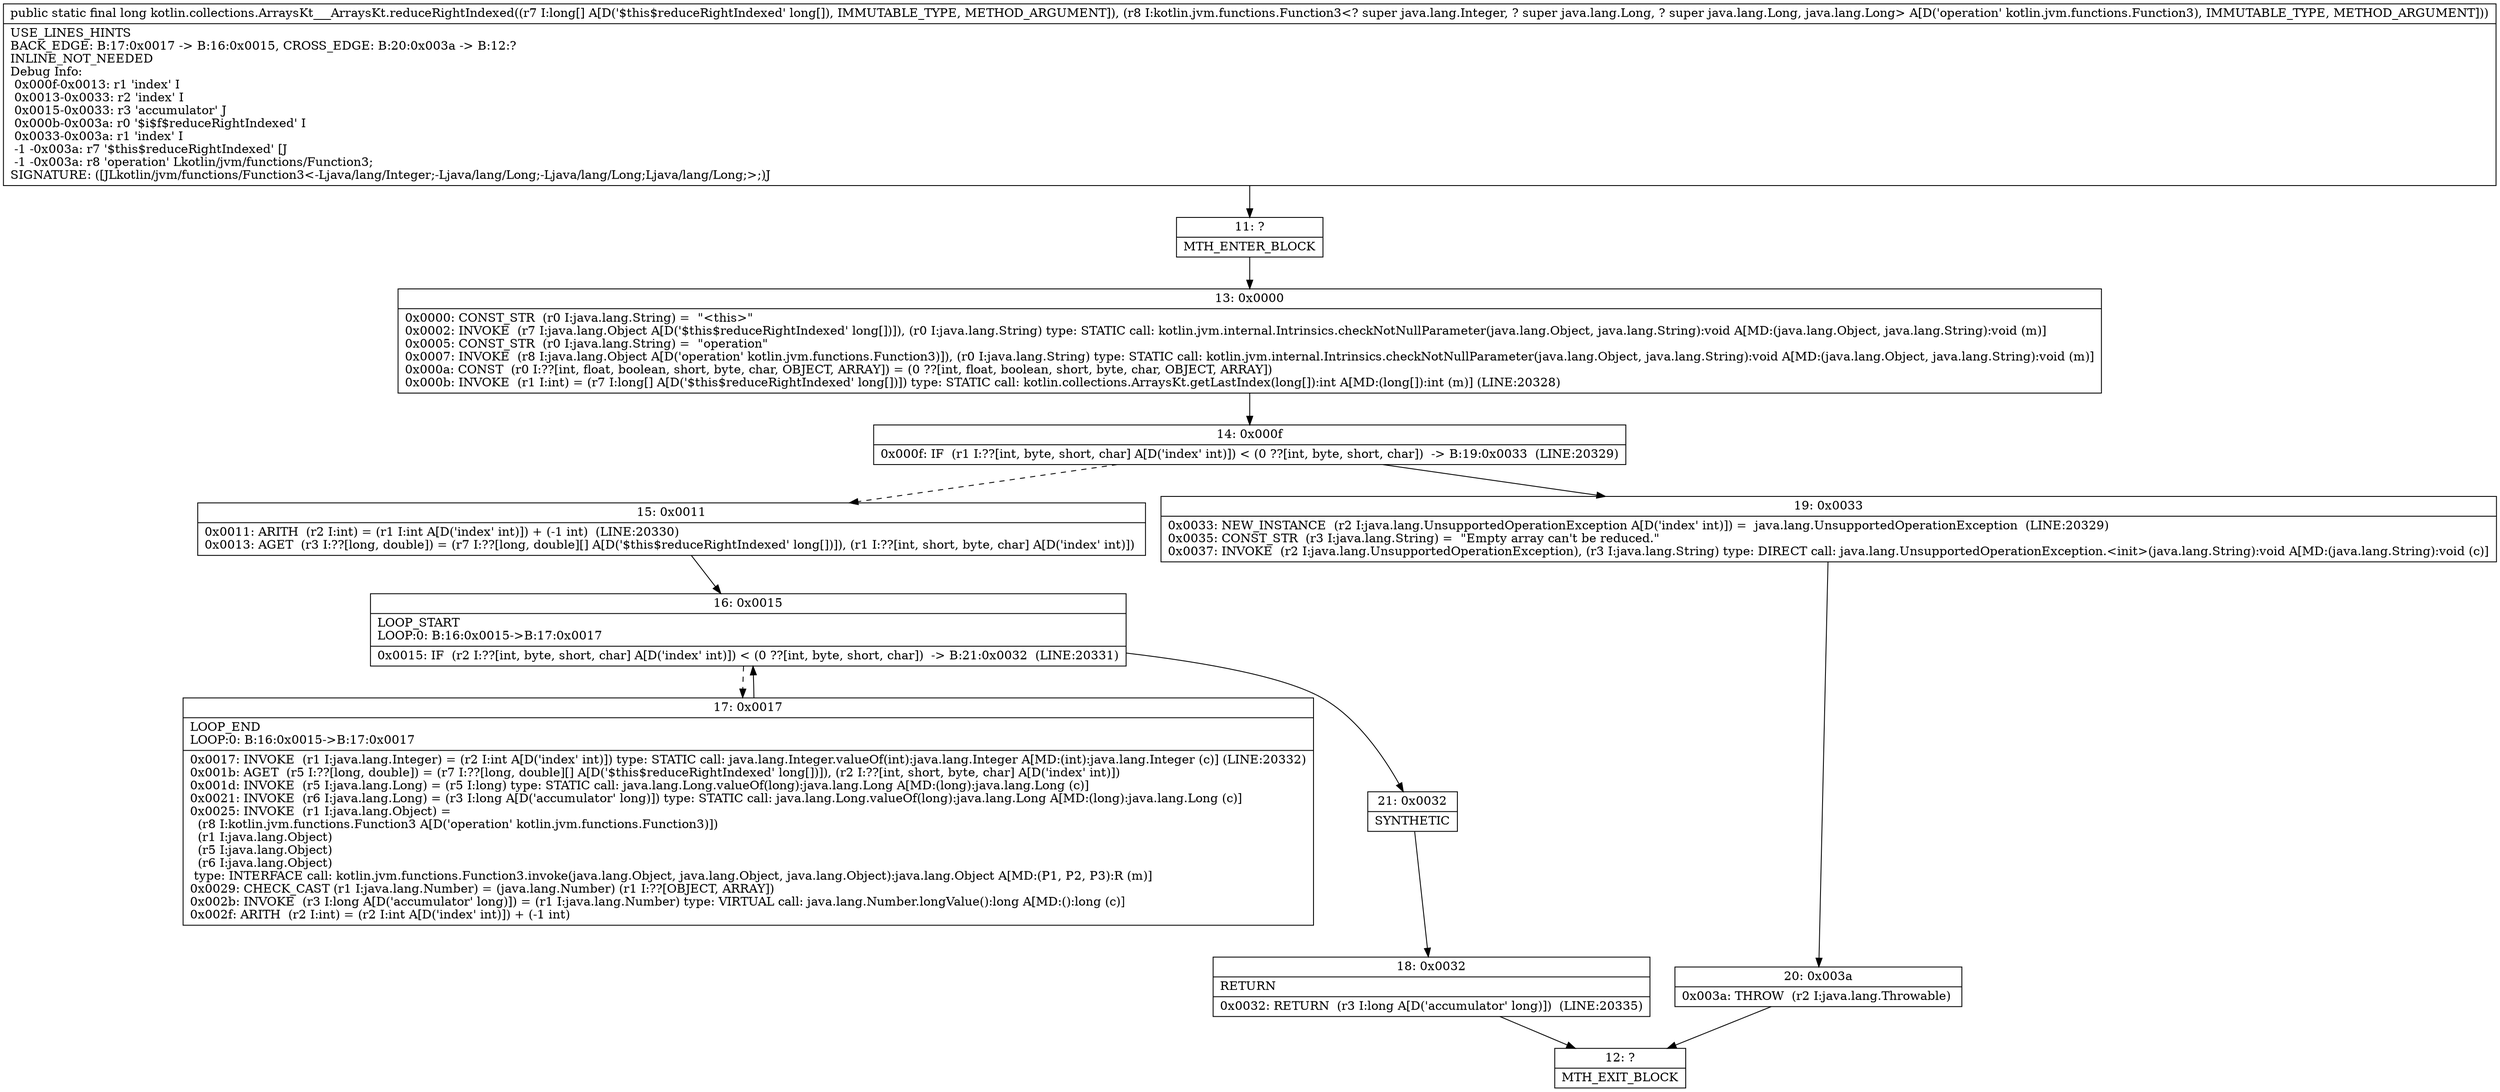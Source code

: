 digraph "CFG forkotlin.collections.ArraysKt___ArraysKt.reduceRightIndexed([JLkotlin\/jvm\/functions\/Function3;)J" {
Node_11 [shape=record,label="{11\:\ ?|MTH_ENTER_BLOCK\l}"];
Node_13 [shape=record,label="{13\:\ 0x0000|0x0000: CONST_STR  (r0 I:java.lang.String) =  \"\<this\>\" \l0x0002: INVOKE  (r7 I:java.lang.Object A[D('$this$reduceRightIndexed' long[])]), (r0 I:java.lang.String) type: STATIC call: kotlin.jvm.internal.Intrinsics.checkNotNullParameter(java.lang.Object, java.lang.String):void A[MD:(java.lang.Object, java.lang.String):void (m)]\l0x0005: CONST_STR  (r0 I:java.lang.String) =  \"operation\" \l0x0007: INVOKE  (r8 I:java.lang.Object A[D('operation' kotlin.jvm.functions.Function3)]), (r0 I:java.lang.String) type: STATIC call: kotlin.jvm.internal.Intrinsics.checkNotNullParameter(java.lang.Object, java.lang.String):void A[MD:(java.lang.Object, java.lang.String):void (m)]\l0x000a: CONST  (r0 I:??[int, float, boolean, short, byte, char, OBJECT, ARRAY]) = (0 ??[int, float, boolean, short, byte, char, OBJECT, ARRAY]) \l0x000b: INVOKE  (r1 I:int) = (r7 I:long[] A[D('$this$reduceRightIndexed' long[])]) type: STATIC call: kotlin.collections.ArraysKt.getLastIndex(long[]):int A[MD:(long[]):int (m)] (LINE:20328)\l}"];
Node_14 [shape=record,label="{14\:\ 0x000f|0x000f: IF  (r1 I:??[int, byte, short, char] A[D('index' int)]) \< (0 ??[int, byte, short, char])  \-\> B:19:0x0033  (LINE:20329)\l}"];
Node_15 [shape=record,label="{15\:\ 0x0011|0x0011: ARITH  (r2 I:int) = (r1 I:int A[D('index' int)]) + (\-1 int)  (LINE:20330)\l0x0013: AGET  (r3 I:??[long, double]) = (r7 I:??[long, double][] A[D('$this$reduceRightIndexed' long[])]), (r1 I:??[int, short, byte, char] A[D('index' int)]) \l}"];
Node_16 [shape=record,label="{16\:\ 0x0015|LOOP_START\lLOOP:0: B:16:0x0015\-\>B:17:0x0017\l|0x0015: IF  (r2 I:??[int, byte, short, char] A[D('index' int)]) \< (0 ??[int, byte, short, char])  \-\> B:21:0x0032  (LINE:20331)\l}"];
Node_17 [shape=record,label="{17\:\ 0x0017|LOOP_END\lLOOP:0: B:16:0x0015\-\>B:17:0x0017\l|0x0017: INVOKE  (r1 I:java.lang.Integer) = (r2 I:int A[D('index' int)]) type: STATIC call: java.lang.Integer.valueOf(int):java.lang.Integer A[MD:(int):java.lang.Integer (c)] (LINE:20332)\l0x001b: AGET  (r5 I:??[long, double]) = (r7 I:??[long, double][] A[D('$this$reduceRightIndexed' long[])]), (r2 I:??[int, short, byte, char] A[D('index' int)]) \l0x001d: INVOKE  (r5 I:java.lang.Long) = (r5 I:long) type: STATIC call: java.lang.Long.valueOf(long):java.lang.Long A[MD:(long):java.lang.Long (c)]\l0x0021: INVOKE  (r6 I:java.lang.Long) = (r3 I:long A[D('accumulator' long)]) type: STATIC call: java.lang.Long.valueOf(long):java.lang.Long A[MD:(long):java.lang.Long (c)]\l0x0025: INVOKE  (r1 I:java.lang.Object) = \l  (r8 I:kotlin.jvm.functions.Function3 A[D('operation' kotlin.jvm.functions.Function3)])\l  (r1 I:java.lang.Object)\l  (r5 I:java.lang.Object)\l  (r6 I:java.lang.Object)\l type: INTERFACE call: kotlin.jvm.functions.Function3.invoke(java.lang.Object, java.lang.Object, java.lang.Object):java.lang.Object A[MD:(P1, P2, P3):R (m)]\l0x0029: CHECK_CAST (r1 I:java.lang.Number) = (java.lang.Number) (r1 I:??[OBJECT, ARRAY]) \l0x002b: INVOKE  (r3 I:long A[D('accumulator' long)]) = (r1 I:java.lang.Number) type: VIRTUAL call: java.lang.Number.longValue():long A[MD:():long (c)]\l0x002f: ARITH  (r2 I:int) = (r2 I:int A[D('index' int)]) + (\-1 int) \l}"];
Node_21 [shape=record,label="{21\:\ 0x0032|SYNTHETIC\l}"];
Node_18 [shape=record,label="{18\:\ 0x0032|RETURN\l|0x0032: RETURN  (r3 I:long A[D('accumulator' long)])  (LINE:20335)\l}"];
Node_12 [shape=record,label="{12\:\ ?|MTH_EXIT_BLOCK\l}"];
Node_19 [shape=record,label="{19\:\ 0x0033|0x0033: NEW_INSTANCE  (r2 I:java.lang.UnsupportedOperationException A[D('index' int)]) =  java.lang.UnsupportedOperationException  (LINE:20329)\l0x0035: CONST_STR  (r3 I:java.lang.String) =  \"Empty array can't be reduced.\" \l0x0037: INVOKE  (r2 I:java.lang.UnsupportedOperationException), (r3 I:java.lang.String) type: DIRECT call: java.lang.UnsupportedOperationException.\<init\>(java.lang.String):void A[MD:(java.lang.String):void (c)]\l}"];
Node_20 [shape=record,label="{20\:\ 0x003a|0x003a: THROW  (r2 I:java.lang.Throwable) \l}"];
MethodNode[shape=record,label="{public static final long kotlin.collections.ArraysKt___ArraysKt.reduceRightIndexed((r7 I:long[] A[D('$this$reduceRightIndexed' long[]), IMMUTABLE_TYPE, METHOD_ARGUMENT]), (r8 I:kotlin.jvm.functions.Function3\<? super java.lang.Integer, ? super java.lang.Long, ? super java.lang.Long, java.lang.Long\> A[D('operation' kotlin.jvm.functions.Function3), IMMUTABLE_TYPE, METHOD_ARGUMENT]))  | USE_LINES_HINTS\lBACK_EDGE: B:17:0x0017 \-\> B:16:0x0015, CROSS_EDGE: B:20:0x003a \-\> B:12:?\lINLINE_NOT_NEEDED\lDebug Info:\l  0x000f\-0x0013: r1 'index' I\l  0x0013\-0x0033: r2 'index' I\l  0x0015\-0x0033: r3 'accumulator' J\l  0x000b\-0x003a: r0 '$i$f$reduceRightIndexed' I\l  0x0033\-0x003a: r1 'index' I\l  \-1 \-0x003a: r7 '$this$reduceRightIndexed' [J\l  \-1 \-0x003a: r8 'operation' Lkotlin\/jvm\/functions\/Function3;\lSIGNATURE: ([JLkotlin\/jvm\/functions\/Function3\<\-Ljava\/lang\/Integer;\-Ljava\/lang\/Long;\-Ljava\/lang\/Long;Ljava\/lang\/Long;\>;)J\l}"];
MethodNode -> Node_11;Node_11 -> Node_13;
Node_13 -> Node_14;
Node_14 -> Node_15[style=dashed];
Node_14 -> Node_19;
Node_15 -> Node_16;
Node_16 -> Node_17[style=dashed];
Node_16 -> Node_21;
Node_17 -> Node_16;
Node_21 -> Node_18;
Node_18 -> Node_12;
Node_19 -> Node_20;
Node_20 -> Node_12;
}

